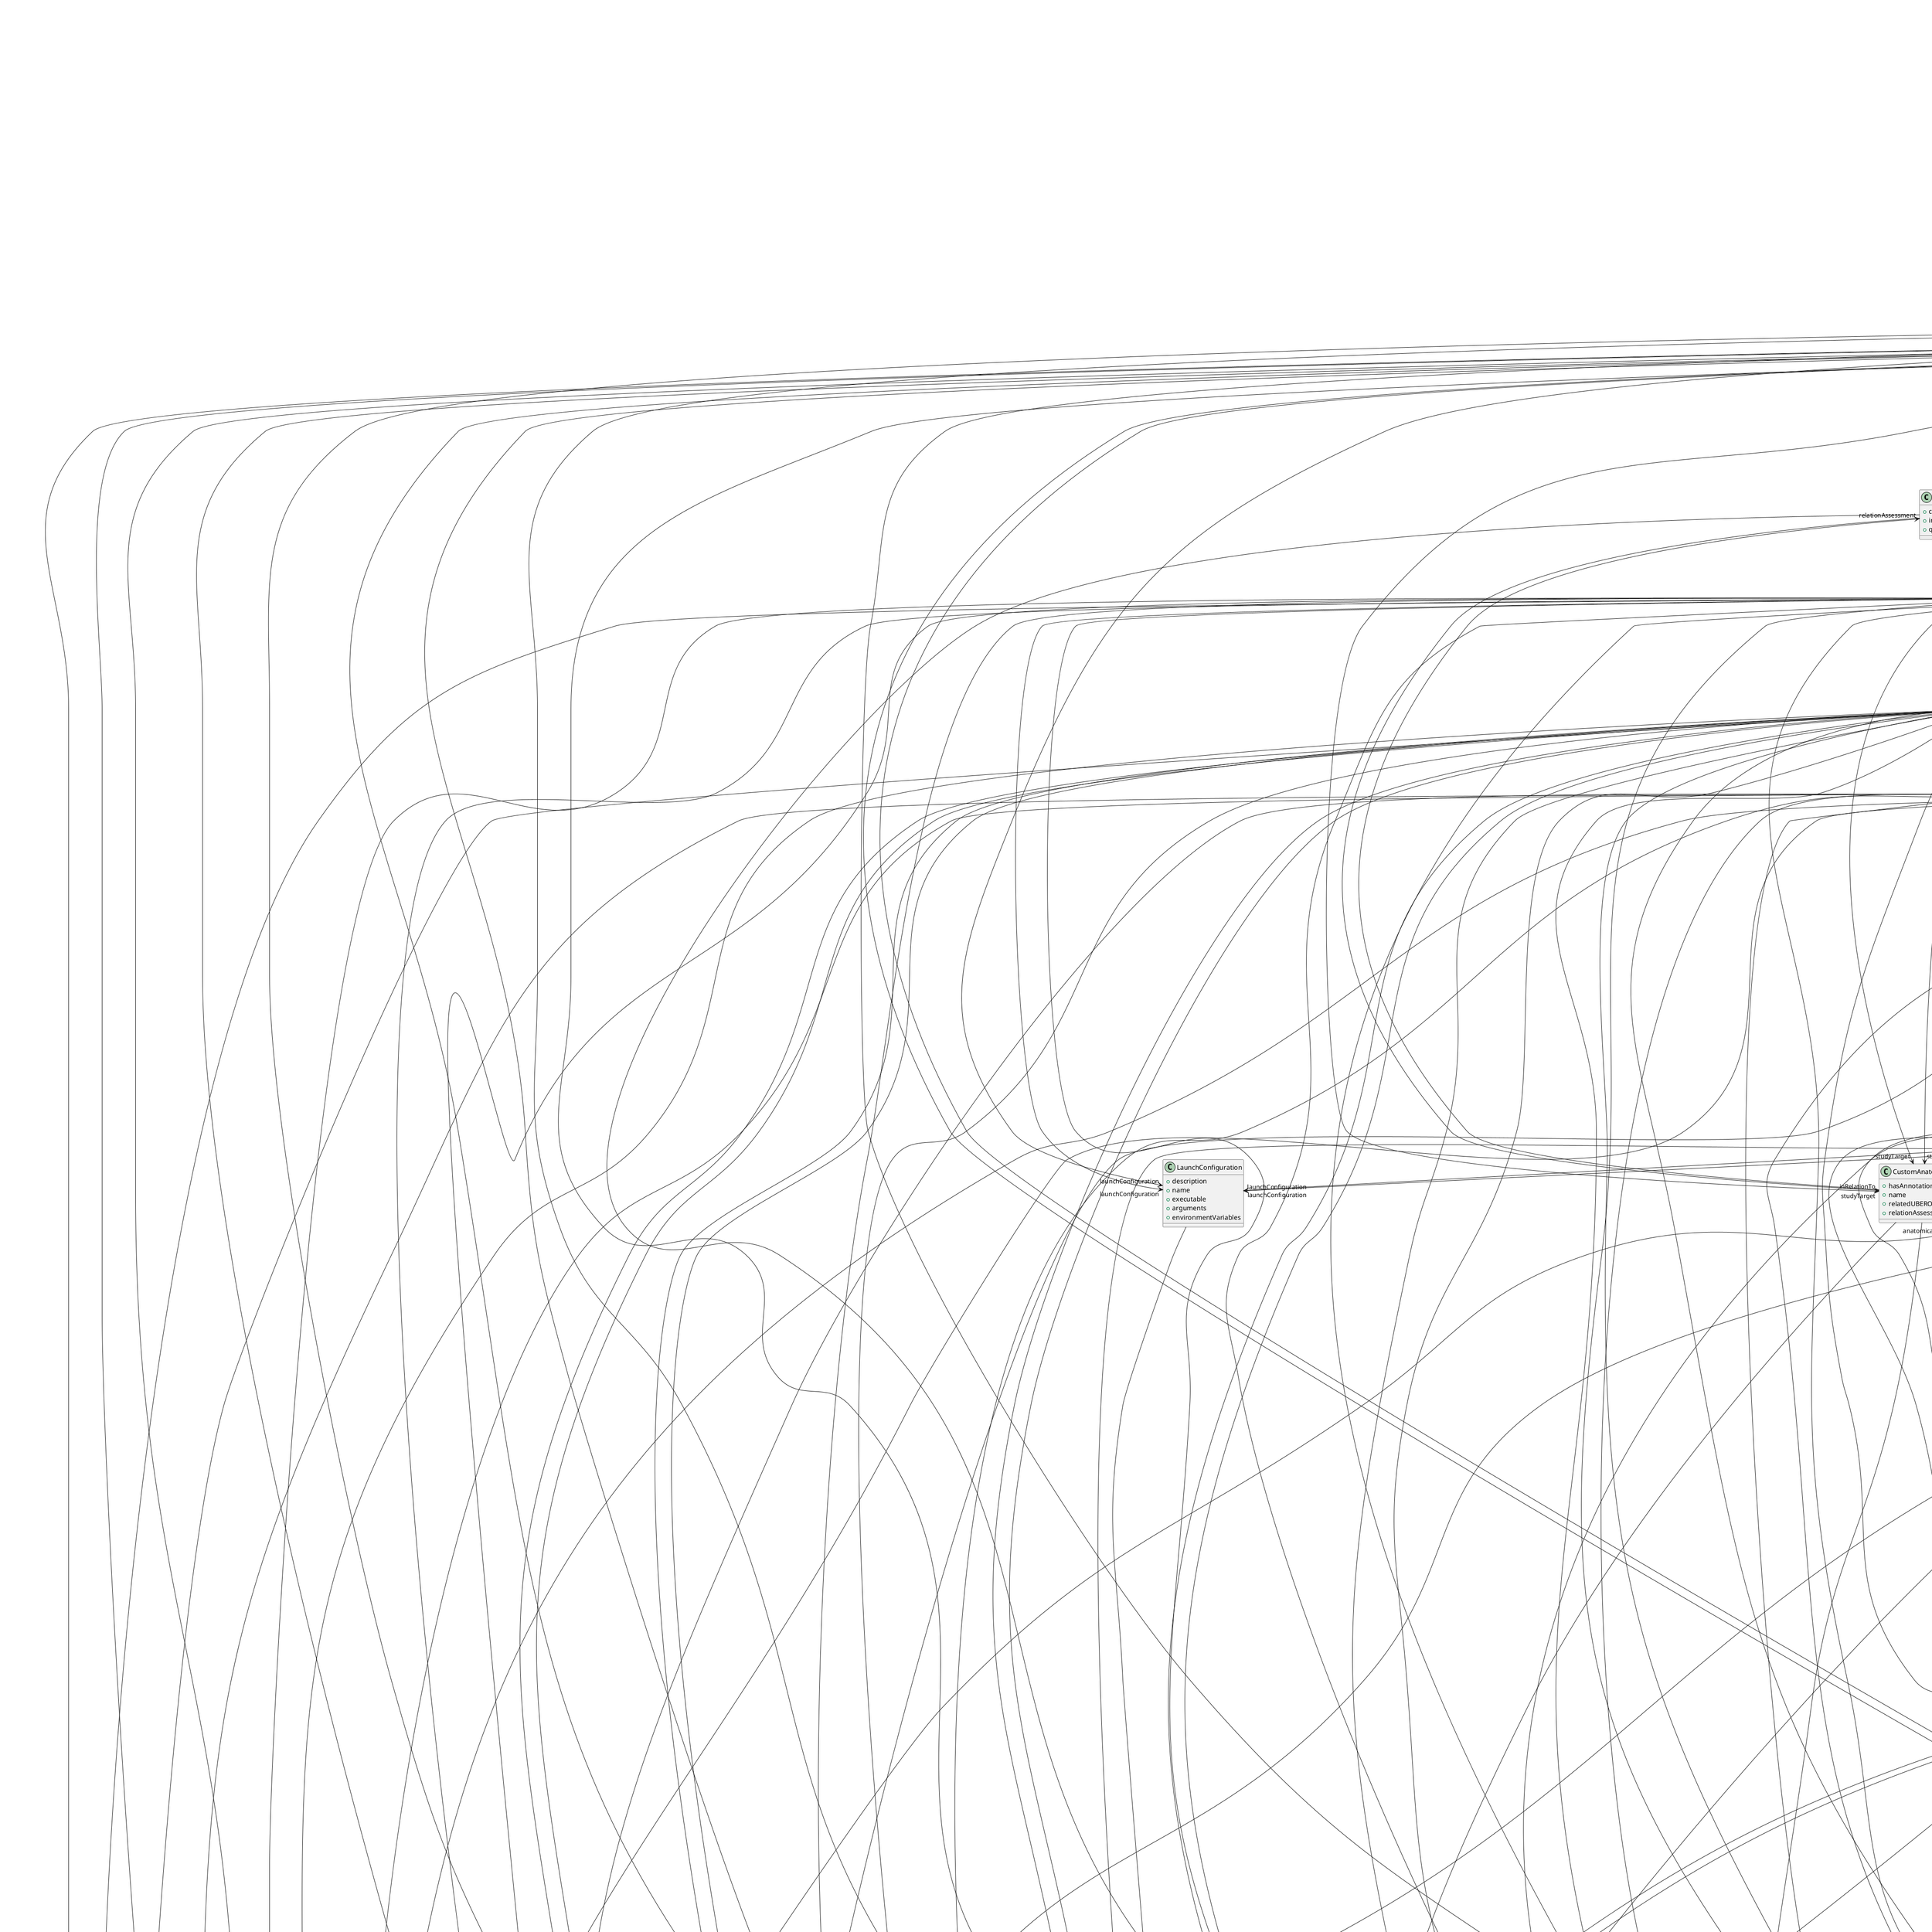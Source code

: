 @startuml

class QualitativeRelationAssessment {
+criteria
+inRelationTo
+qualitativeOverlap

}
QualitativeRelationAssessment -d-> "criteria" ProtocolExecution
QualitativeRelationAssessment -d-> "inRelationTo" CustomAnatomicalEntity
QualitativeRelationAssessment -d-> "inRelationTo" ParcellationEntity
QualitativeRelationAssessment -d-> "inRelationTo" ParcellationEntityVersion
QualitativeRelationAssessment -d-> "qualitativeOverlap" QualitativeOverlap


class QuantitativeRelationAssessment {
+criteria
+inRelationTo
+quantitativeOverlap

}
QuantitativeRelationAssessment -d-> "criteria" ProtocolExecution
QuantitativeRelationAssessment -d-> "inRelationTo" ParcellationEntityVersion
QuantitativeRelationAssessment -d-> "quantitativeOverlap" QuantitativeValue
QuantitativeRelationAssessment -d-> "quantitativeOverlap" QuantitativeValueRange


class CoordinatePoint {
+coordinates
+coordinateSpace

}
CoordinatePoint -d-> "coordinates" QuantitativeValue
CoordinatePoint -d-> "coordinateSpace" CommonCoordinateSpace
CoordinatePoint -d-> "coordinateSpace" CustomCoordinateSpace


class ParcellationEntity {
+alternativeName
+definition
+hasParent
+hasVersion
+lookupLabel
+name
+ontologyIdentifier
+relatedUBERONTerm

}
ParcellationEntity -d-> "hasParent" ParcellationEntity
ParcellationEntity -d-> "hasVersion" ParcellationEntityVersion
ParcellationEntity -d-> "relatedUBERONTerm" UBERONParcellation


class AtlasAnnotation {
+annotationType
+bestViewPoint
+criteria
+criteriaQualityType
+displayColor
+inspiredBy
+internalIdentifier
+laterality
+visualizedIn

}
AtlasAnnotation -d-> "annotationType" AnnotationType
AtlasAnnotation -d-> "bestViewPoint" CoordinatePoint
AtlasAnnotation -d-> "criteria" ProtocolExecution
AtlasAnnotation -d-> "criteriaQualityType" CriteriaQualityType
AtlasAnnotation -d-> "inspiredBy" File
AtlasAnnotation -d-> "laterality" Laterality
AtlasAnnotation -d-> "visualizedIn" File


class BrainAtlas {
+abbreviation
+author
+digitalIdentifier
+hasTerminology
+hasVersion
+custodian
+description
+fullName
+homepage
+howToCite
+shortName

}
BrainAtlas -d-> "author" Person
BrainAtlas -d-> "author" Organization
BrainAtlas -d-> "digitalIdentifier" DOI
BrainAtlas -d-> "digitalIdentifier" ISBN
BrainAtlas -d-> "digitalIdentifier" RRID
BrainAtlas -d-> "hasTerminology" ParcellationTerminology
BrainAtlas -d-> "hasVersion" BrainAtlasVersion
BrainAtlas -d-> "custodian" Person
BrainAtlas -d-> "custodian" Organization
BrainAtlas -d-> "homepage" URL


class ParcellationEntityVersion {
+additionalRemarks
+alternativeName
+correctedName
+hasAnnotation
+hasParent
+lookupLabel
+name
+ontologyIdentifier
+relationAssessment
+versionIdentifier
+versionInnovation

}
ParcellationEntityVersion -d-> "hasAnnotation" AtlasAnnotation
ParcellationEntityVersion -d-> "hasParent" ParcellationEntity
ParcellationEntityVersion -d-> "hasParent" ParcellationEntityVersion
ParcellationEntityVersion -d-> "relationAssessment" QualitativeRelationAssessment
ParcellationEntityVersion -d-> "relationAssessment" QuantitativeRelationAssessment


class ParcellationTerminologyVersion {
+definedIn
+hasEntityVersion
+ontologyIdentifier

}
ParcellationTerminologyVersion -d-> "definedIn" File
ParcellationTerminologyVersion -d-> "hasEntityVersion" ParcellationEntityVersion


class ParcellationTerminology {
+definedIn
+hasEntity
+ontologyIdentifier

}
ParcellationTerminology -d-> "definedIn" File
ParcellationTerminology -d-> "hasEntity" ParcellationEntity


class CommonCoordinateSpace {
+anatomicalAxesOrientation
+axesOrigin
+defaultImage
+description
+digitalIdentifier
+fullName
+homepage
+howToCite
+nativeUnit
+ontologyIdentifier
+releaseDate
+shortName
+versionIdentifier

}
CommonCoordinateSpace -d-> "anatomicalAxesOrientation" AnatomicalAxesOrientation
CommonCoordinateSpace -d-> "axesOrigin" QuantitativeValue
CommonCoordinateSpace -d-> "defaultImage" File
CommonCoordinateSpace -d-> "digitalIdentifier" DOI
CommonCoordinateSpace -d-> "digitalIdentifier" ISBN
CommonCoordinateSpace -d-> "digitalIdentifier" RRID
CommonCoordinateSpace -d-> "homepage" URL
CommonCoordinateSpace -d-> "nativeUnit" UnitOfMeasurement


class BrainAtlasVersion {
+abbreviation
+atlasType
+author
+coordinateSpace
+digitalIdentifier
+hasTerminologyVersion
+isAlternativeVersionOf
+isNewVersionOf
+license
+ontologyIdentifier
+accessibility
+copyright
+custodian
+description
+fullDocumentation
+fullName
+funding
+homepage
+howToCite
+keyword
+otherContribution
+relatedPublication
+releaseDate
+repository
+shortName
+supportChannel
+versionIdentifier
+versionInnovation

}
BrainAtlasVersion -d-> "atlasType" AtlasType
BrainAtlasVersion -d-> "author" Person
BrainAtlasVersion -d-> "author" Organization
BrainAtlasVersion -d-> "coordinateSpace" CommonCoordinateSpace
BrainAtlasVersion -d-> "digitalIdentifier" DOI
BrainAtlasVersion -d-> "digitalIdentifier" ISBN
BrainAtlasVersion -d-> "digitalIdentifier" RRID
BrainAtlasVersion -d-> "hasTerminologyVersion" ParcellationTerminologyVersion
BrainAtlasVersion -d-> "isAlternativeVersionOf" BrainAtlasVersion
BrainAtlasVersion -d-> "isNewVersionOf" BrainAtlasVersion
BrainAtlasVersion -d-> "license" License
BrainAtlasVersion -d-> "accessibility" ProductAccessibility
BrainAtlasVersion -d-> "copyright" Copyright
BrainAtlasVersion -d-> "custodian" Person
BrainAtlasVersion -d-> "custodian" Organization
BrainAtlasVersion -d-> "fullDocumentation" DOI
BrainAtlasVersion -d-> "fullDocumentation" File
BrainAtlasVersion -d-> "fullDocumentation" URL
BrainAtlasVersion -d-> "funding" Funding
BrainAtlasVersion -d-> "homepage" URL
BrainAtlasVersion -d-> "keyword" Disease
BrainAtlasVersion -d-> "keyword" AnatomicalPlane
BrainAtlasVersion -d-> "keyword" AgeCategory
BrainAtlasVersion -d-> "keyword" ProgrammingLanguage
BrainAtlasVersion -d-> "keyword" AnatomicalAxesOrientation
BrainAtlasVersion -d-> "keyword" EthicsAssessment
BrainAtlasVersion -d-> "keyword" FileRepositoryType
BrainAtlasVersion -d-> "keyword" BiologicalOrder
BrainAtlasVersion -d-> "keyword" TypeOfUncertainty
BrainAtlasVersion -d-> "keyword" SemanticDataType
BrainAtlasVersion -d-> "keyword" Handedness
BrainAtlasVersion -d-> "keyword" Technique
BrainAtlasVersion -d-> "keyword" SubcellularEntity
BrainAtlasVersion -d-> "keyword" CellType
BrainAtlasVersion -d-> "keyword" MetaDataModelType
BrainAtlasVersion -d-> "keyword" CriteriaQualityType
BrainAtlasVersion -d-> "keyword" ModelScope
BrainAtlasVersion -d-> "keyword" BiologicalSex
BrainAtlasVersion -d-> "keyword" QualitativeOverlap
BrainAtlasVersion -d-> "keyword" Laterality
BrainAtlasVersion -d-> "keyword" DiseaseModel
BrainAtlasVersion -d-> "keyword" SoftwareFeature
BrainAtlasVersion -d-> "keyword" DeviceType
BrainAtlasVersion -d-> "keyword" SubjectAttribute
BrainAtlasVersion -d-> "keyword" CellCultureType
BrainAtlasVersion -d-> "keyword" MolecularEntity
BrainAtlasVersion -d-> "keyword" CranialWindowType
BrainAtlasVersion -d-> "keyword" ProductAccessibility
BrainAtlasVersion -d-> "keyword" PreparationType
BrainAtlasVersion -d-> "keyword" ActionStatusType
BrainAtlasVersion -d-> "keyword" AtlasType
BrainAtlasVersion -d-> "keyword" Service
BrainAtlasVersion -d-> "keyword" UBERONParcellation
BrainAtlasVersion -d-> "keyword" TermSuggestion
BrainAtlasVersion -d-> "keyword" OperatingDevice
BrainAtlasVersion -d-> "keyword" ContributionType
BrainAtlasVersion -d-> "keyword" FileBundleGrouping
BrainAtlasVersion -d-> "keyword" TissueSampleType
BrainAtlasVersion -d-> "keyword" StimulationApproach
BrainAtlasVersion -d-> "keyword" TissueSampleAttribute
BrainAtlasVersion -d-> "keyword" AnnotationType
BrainAtlasVersion -d-> "keyword" Species
BrainAtlasVersion -d-> "keyword" SoftwareApplicationCategory
BrainAtlasVersion -d-> "keyword" DataType
BrainAtlasVersion -d-> "keyword" ExperimentalApproach
BrainAtlasVersion -d-> "keyword" GeneticStrainType
BrainAtlasVersion -d-> "keyword" ModelAbstractionLevel
BrainAtlasVersion -d-> "keyword" Organ
BrainAtlasVersion -d-> "keyword" Terminology
BrainAtlasVersion -d-> "keyword" StimulusType
BrainAtlasVersion -d-> "keyword" BreedingType
BrainAtlasVersion -d-> "keyword" OperatingSystem
BrainAtlasVersion -d-> "keyword" UnitOfMeasurement
BrainAtlasVersion -d-> "keyword" MeasuredQuantity
BrainAtlasVersion -d-> "keyword" FileUsageRole
BrainAtlasVersion -d-> "keyword" PatchClampVariation
BrainAtlasVersion -d-> "keyword" Language
BrainAtlasVersion -d-> "otherContribution" Contribution
BrainAtlasVersion -d-> "relatedPublication" DOI
BrainAtlasVersion -d-> "relatedPublication" ISBN
BrainAtlasVersion -d-> "relatedPublication" HANDLE
BrainAtlasVersion -d-> "repository" FileRepository


class CustomAnnotation {
+annotationType
+bestViewPoint
+coordinateSpace
+criteria
+criteriaQualityType
+displayColor
+inspiredBy
+internalIdentifier
+laterality
+visualizedIn

}
CustomAnnotation -d-> "annotationType" AnnotationType
CustomAnnotation -d-> "bestViewPoint" CoordinatePoint
CustomAnnotation -d-> "coordinateSpace" CommonCoordinateSpace
CustomAnnotation -d-> "coordinateSpace" CustomCoordinateSpace
CustomAnnotation -d-> "criteria" ProtocolExecution
CustomAnnotation -d-> "criteriaQualityType" CriteriaQualityType
CustomAnnotation -d-> "inspiredBy" File
CustomAnnotation -d-> "laterality" Laterality
CustomAnnotation -d-> "visualizedIn" File


class CustomAnatomicalEntity {
+hasAnnotation
+name
+relatedUBERONTerm
+relationAssessment

}
CustomAnatomicalEntity -d-> "hasAnnotation" CustomAnnotation
CustomAnatomicalEntity -d-> "relatedUBERONTerm" UBERONParcellation
CustomAnatomicalEntity -d-> "relationAssessment" QualitativeRelationAssessment
CustomAnatomicalEntity -d-> "relationAssessment" QuantitativeRelationAssessment


class CustomCoordinateSpace {
+anatomicalAxesOrientation
+axesOrigin
+defaultImage
+name
+nativeUnit

}
CustomCoordinateSpace -d-> "anatomicalAxesOrientation" AnatomicalAxesOrientation
CustomCoordinateSpace -d-> "axesOrigin" QuantitativeValue
CustomCoordinateSpace -d-> "defaultImage" File
CustomCoordinateSpace -d-> "nativeUnit" UnitOfMeasurement


class Funding {
+acknowledgement
+awardNumber
+awardTitle
+funder

}
Funding -d-> "funder" Person
Funding -d-> "funder" Organization


class HANDLE {
+identifier

}


class Comment {
+commenter
+content
+subject
+timestamp

}
Comment -d-> "commenter" Person
Comment -d-> "subject" MetaDataModel
Comment -d-> "subject" Model
Comment -d-> "subject" Dataset
Comment -d-> "subject" ModelVersion
Comment -d-> "subject" MetaDataModelVersion
Comment -d-> "subject" Software
Comment -d-> "subject" DatasetVersion
Comment -d-> "subject" SoftwareVersion
Comment -d-> "subject" WorkflowRecipe
Comment -d-> "subject" WorkflowRecipeVersion
Comment -d-> "subject" BrainAtlas
Comment -d-> "subject" BrainAtlasVersion


class QuantitativeValueRange {
+maxValue
+maxValueUnit
+minValue
+minValueUnit

}
QuantitativeValueRange -d-> "maxValueUnit" UnitOfMeasurement
QuantitativeValueRange -d-> "minValueUnit" UnitOfMeasurement


class StockNumber {
+identifier
+vendor

}
StockNumber -d-> "vendor" Organization


class RORID {
+identifier

}


class SWHID {
+identifier

}


class RRID {
+identifier

}


class ORCID {
+identifier

}


class DOI {
+identifier

}


class ISBN {
+identifier

}


class GRIDID {
+identifier

}


class QuantitativeValue {
+value
+uncertainty
+typeOfUncertainty
+unit

}
QuantitativeValue -d-> "typeOfUncertainty" TypeOfUncertainty
QuantitativeValue -d-> "unit" UnitOfMeasurement


class URL {
+URL

}


class License {
+fullName
+legalCode
+shortName
+webpage

}


class FileArchive {
+format
+IRI
+sourceData

}
FileArchive -d-> "format" ContentType
FileArchive -d-> "sourceData" File


class Copyright {
+holder
+year

}
Copyright -d-> "holder" Person
Copyright -d-> "holder" Organization


class ContentTypePattern {
+contentType
+lookupLabel
+regex

}
ContentTypePattern -d-> "contentType" ContentType


class FileBundle {
+contentDescription
+descendedFrom
+format
+groupingType
+hash
+isPartOf
+name
+storageSize

}
FileBundle -d-> "descendedFrom" FileBundle
FileBundle -d-> "descendedFrom" File
FileBundle -d-> "descendedFrom" TissueSample
FileBundle -d-> "descendedFrom" BehavioralProtocol
FileBundle -d-> "descendedFrom" TissueSampleCollectionState
FileBundle -d-> "descendedFrom" SubjectState
FileBundle -d-> "descendedFrom" TissueSampleCollection
FileBundle -d-> "descendedFrom" SubjectGroupState
FileBundle -d-> "descendedFrom" Subject
FileBundle -d-> "descendedFrom" TissueSampleState
FileBundle -d-> "descendedFrom" SubjectGroup
FileBundle -d-> "descendedFrom" LocalFile
FileBundle -d-> "descendedFrom" Technique
FileBundle -d-> "format" ContentType
FileBundle -d-> "groupingType" FileBundleGrouping
FileBundle -d-> "hash" Hash
FileBundle -d-> "isPartOf" FileBundle
FileBundle -d-> "isPartOf" FileRepository
FileBundle -d-> "storageSize" QuantitativeValue


class ContentType {
+displayLabel
+fileExtension
+dataType
+description
+relatedMediaType
+name
+specification
+synonym

}
ContentType -d-> "dataType" DataType


class File {
+contentDescription
+fileRepository
+dataType
+format
+hash
+IRI
+isPartOf
+name
+specialUsageRole
+storageSize

}
File -d-> "fileRepository" FileRepository
File -d-> "dataType" DataType
File -d-> "format" ContentType
File -d-> "hash" Hash
File -d-> "isPartOf" FileBundle
File -d-> "specialUsageRole" FileUsageRole
File -d-> "storageSize" QuantitativeValue


class FileRepository {
+contentTypePattern
+format
+hash
+hostedBy
+IRI
+name
+repositoryType
+storageSize
+structurePattern

}
FileRepository -d-> "contentTypePattern" ContentTypePattern
FileRepository -d-> "format" ContentType
FileRepository -d-> "hash" Hash
FileRepository -d-> "hostedBy" Organization
FileRepository -d-> "repositoryType" FileRepositoryType
FileRepository -d-> "storageSize" QuantitativeValue
FileRepository -d-> "structurePattern" FileRepositoryStructure


class FilePathPattern {
+groupingType
+regex

}
FilePathPattern -d-> "groupingType" FileBundleGrouping


class ServiceLink {
+dataLocation
+name
+openDataIn
+previewImage
+service

}
ServiceLink -d-> "dataLocation" File
ServiceLink -d-> "dataLocation" FileArchive
ServiceLink -d-> "dataLocation" FileBundle
ServiceLink -d-> "dataLocation" ParcellationEntityVersion
ServiceLink -d-> "openDataIn" URL
ServiceLink -d-> "previewImage" File
ServiceLink -d-> "service" Service


class FileRepositoryStructure {
+filePathPattern
+lookupLabel

}
FileRepositoryStructure -d-> "filePathPattern" FilePathPattern


class Hash {
+algorithm
+digest

}


class ExperimentalActivity {
+isPartOf
+preparationDesign
+protocol
+description
+endedAtTime
+input
+lookupLabel
+output
+customPropertySet
+startedAtTime
+studyTarget

}
ExperimentalActivity -d-> "isPartOf" DatasetVersion
ExperimentalActivity -d-> "preparationDesign" PreparationType
ExperimentalActivity -d-> "protocol" Protocol
ExperimentalActivity -d-> "input" FileBundle
ExperimentalActivity -d-> "input" File
ExperimentalActivity -d-> "output" FileBundle
ExperimentalActivity -d-> "output" File
ExperimentalActivity -d-> "customPropertySet" CustomPropertySet
ExperimentalActivity -d-> "studyTarget" ParcellationEntity
ExperimentalActivity -d-> "studyTarget" ParcellationEntityVersion
ExperimentalActivity -d-> "studyTarget" CustomAnatomicalEntity
ExperimentalActivity -d-> "studyTarget" Disease
ExperimentalActivity -d-> "studyTarget" BiologicalOrder
ExperimentalActivity -d-> "studyTarget" Handedness
ExperimentalActivity -d-> "studyTarget" SubcellularEntity
ExperimentalActivity -d-> "studyTarget" CellType
ExperimentalActivity -d-> "studyTarget" BiologicalSex
ExperimentalActivity -d-> "studyTarget" DiseaseModel
ExperimentalActivity -d-> "studyTarget" CellCultureType
ExperimentalActivity -d-> "studyTarget" MolecularEntity
ExperimentalActivity -d-> "studyTarget" UBERONParcellation
ExperimentalActivity -d-> "studyTarget" TermSuggestion
ExperimentalActivity -d-> "studyTarget" Species
ExperimentalActivity -d-> "studyTarget" GeneticStrainType
ExperimentalActivity -d-> "studyTarget" Organ
ExperimentalActivity -d-> "studyTarget" BreedingType


class TissueSample {
+isPartOf
+laterality
+origin
+studiedState
+anatomicalLocation
+type
+biologicalSex
+internalIdentifier
+lookupLabel
+species

}
TissueSample -d-> "isPartOf" TissueSampleCollection
TissueSample -d-> "laterality" Laterality
TissueSample -d-> "origin" CellType
TissueSample -d-> "origin" Organ
TissueSample -d-> "studiedState" TissueSampleState
TissueSample -d-> "anatomicalLocation" UBERONParcellation
TissueSample -d-> "anatomicalLocation" CustomAnatomicalEntity
TissueSample -d-> "anatomicalLocation" ParcellationEntity
TissueSample -d-> "anatomicalLocation" ParcellationEntityVersion
TissueSample -d-> "type" TissueSampleType
TissueSample -d-> "biologicalSex" BiologicalSex
TissueSample -d-> "species" Species
TissueSample -d-> "species" Strain


class BehavioralProtocol {
+describedIn
+description
+name
+internalIdentifier
+stimulation

}
BehavioralProtocol -d-> "describedIn" DOI
BehavioralProtocol -d-> "describedIn" File
BehavioralProtocol -d-> "describedIn" URL
BehavioralProtocol -d-> "stimulation" Stimulation


class Strain {
+backgroundStrain
+breedingType
+description
+diseaseModel
+geneticStrainType
+identifier
+laboratoryCode
+name
+ontologyIdentifier
+phenotype
+RRID
+species
+stockNumber
+synonym

}
Strain -d-> "backgroundStrain" Strain
Strain -d-> "breedingType" BreedingType
Strain -d-> "diseaseModel" Disease
Strain -d-> "diseaseModel" DiseaseModel
Strain -d-> "geneticStrainType" GeneticStrainType
Strain -d-> "RRID" RRID
Strain -d-> "species" Species
Strain -d-> "stockNumber" StockNumber


class ProtocolExecution {
+behavioralProtocol
+input
+isPartOf
+output
+preparationDesign
+protocol
+description
+endedAtTime
+lookupLabel
+customPropertySet
+startedAtTime
+studyTarget

}
ProtocolExecution -d-> "behavioralProtocol" BehavioralProtocol
ProtocolExecution -d-> "input" File
ProtocolExecution -d-> "input" FileBundle
ProtocolExecution -d-> "input" SubjectGroupState
ProtocolExecution -d-> "input" SubjectState
ProtocolExecution -d-> "input" TissueSampleCollectionState
ProtocolExecution -d-> "input" TissueSampleState
ProtocolExecution -d-> "isPartOf" DatasetVersion
ProtocolExecution -d-> "output" File
ProtocolExecution -d-> "output" FileBundle
ProtocolExecution -d-> "output" SubjectGroupState
ProtocolExecution -d-> "output" SubjectState
ProtocolExecution -d-> "output" TissueSampleCollectionState
ProtocolExecution -d-> "output" TissueSampleState
ProtocolExecution -d-> "preparationDesign" PreparationType
ProtocolExecution -d-> "protocol" Protocol
ProtocolExecution -d-> "customPropertySet" CustomPropertySet
ProtocolExecution -d-> "studyTarget" ParcellationEntity
ProtocolExecution -d-> "studyTarget" ParcellationEntityVersion
ProtocolExecution -d-> "studyTarget" CustomAnatomicalEntity
ProtocolExecution -d-> "studyTarget" Disease
ProtocolExecution -d-> "studyTarget" BiologicalOrder
ProtocolExecution -d-> "studyTarget" Handedness
ProtocolExecution -d-> "studyTarget" SubcellularEntity
ProtocolExecution -d-> "studyTarget" CellType
ProtocolExecution -d-> "studyTarget" BiologicalSex
ProtocolExecution -d-> "studyTarget" DiseaseModel
ProtocolExecution -d-> "studyTarget" CellCultureType
ProtocolExecution -d-> "studyTarget" MolecularEntity
ProtocolExecution -d-> "studyTarget" UBERONParcellation
ProtocolExecution -d-> "studyTarget" TermSuggestion
ProtocolExecution -d-> "studyTarget" Species
ProtocolExecution -d-> "studyTarget" GeneticStrainType
ProtocolExecution -d-> "studyTarget" Organ
ProtocolExecution -d-> "studyTarget" BreedingType


class TissueSampleCollectionState {
+descendedFrom
+attribute
+additionalRemarks
+age
+lookupLabel
+pathology
+relativeTimeIndication
+weight

}
TissueSampleCollectionState -d-> "descendedFrom" SubjectGroupState
TissueSampleCollectionState -d-> "descendedFrom" SubjectState
TissueSampleCollectionState -d-> "descendedFrom" TissueSampleCollectionState
TissueSampleCollectionState -d-> "descendedFrom" TissueSampleState
TissueSampleCollectionState -d-> "attribute" TissueSampleAttribute
TissueSampleCollectionState -d-> "age" QuantitativeValue
TissueSampleCollectionState -d-> "age" QuantitativeValueRange
TissueSampleCollectionState -d-> "pathology" Disease
TissueSampleCollectionState -d-> "pathology" DiseaseModel
TissueSampleCollectionState -d-> "relativeTimeIndication" QuantitativeValue
TissueSampleCollectionState -d-> "relativeTimeIndication" QuantitativeValueRange
TissueSampleCollectionState -d-> "weight" QuantitativeValue
TissueSampleCollectionState -d-> "weight" QuantitativeValueRange


class SubjectState {
+ageCategory
+descendedFrom
+handedness
+attribute
+additionalRemarks
+age
+lookupLabel
+pathology
+relativeTimeIndication
+weight

}
SubjectState -d-> "ageCategory" AgeCategory
SubjectState -d-> "descendedFrom" SubjectState
SubjectState -d-> "handedness" Handedness
SubjectState -d-> "attribute" SubjectAttribute
SubjectState -d-> "age" QuantitativeValue
SubjectState -d-> "age" QuantitativeValueRange
SubjectState -d-> "pathology" Disease
SubjectState -d-> "pathology" DiseaseModel
SubjectState -d-> "relativeTimeIndication" QuantitativeValue
SubjectState -d-> "relativeTimeIndication" QuantitativeValueRange
SubjectState -d-> "weight" QuantitativeValue
SubjectState -d-> "weight" QuantitativeValueRange


class Protocol {
+description
+name
+stimulation
+technique

}
Protocol -d-> "stimulation" Stimulation
Protocol -d-> "technique" Technique


class TissueSampleCollection {
+anatomicalLocation
+laterality
+origin
+studiedState
+type
+additionalRemarks
+biologicalSex
+internalIdentifier
+lookupLabel
+quantity
+species

}
TissueSampleCollection -d-> "anatomicalLocation" UBERONParcellation
TissueSampleCollection -d-> "anatomicalLocation" CustomAnatomicalEntity
TissueSampleCollection -d-> "anatomicalLocation" ParcellationEntity
TissueSampleCollection -d-> "anatomicalLocation" ParcellationEntityVersion
TissueSampleCollection -d-> "laterality" Laterality
TissueSampleCollection -d-> "origin" CellType
TissueSampleCollection -d-> "origin" Organ
TissueSampleCollection -d-> "studiedState" TissueSampleCollectionState
TissueSampleCollection -d-> "type" TissueSampleType
TissueSampleCollection -d-> "biologicalSex" BiologicalSex
TissueSampleCollection -d-> "species" Species
TissueSampleCollection -d-> "species" Strain


class PropertyValueList {
+lookupLabel
+propertyValuePair

}
PropertyValueList -d-> "propertyValuePair" NumericalProperty
PropertyValueList -d-> "propertyValuePair" StringProperty


class SubjectGroupState {
+ageCategory
+descendedFrom
+handedness
+attribute
+additionalRemarks
+age
+lookupLabel
+pathology
+relativeTimeIndication
+weight

}
SubjectGroupState -d-> "ageCategory" AgeCategory
SubjectGroupState -d-> "descendedFrom" SubjectGroupState
SubjectGroupState -d-> "handedness" Handedness
SubjectGroupState -d-> "attribute" SubjectAttribute
SubjectGroupState -d-> "age" QuantitativeValue
SubjectGroupState -d-> "age" QuantitativeValueRange
SubjectGroupState -d-> "pathology" Disease
SubjectGroupState -d-> "pathology" DiseaseModel
SubjectGroupState -d-> "relativeTimeIndication" QuantitativeValue
SubjectGroupState -d-> "relativeTimeIndication" QuantitativeValueRange
SubjectGroupState -d-> "weight" QuantitativeValue
SubjectGroupState -d-> "weight" QuantitativeValueRange


class Subject {
+isPartOf
+studiedState
+biologicalSex
+internalIdentifier
+lookupLabel
+species

}
Subject -d-> "isPartOf" SubjectGroup
Subject -d-> "studiedState" SubjectState
Subject -d-> "biologicalSex" BiologicalSex
Subject -d-> "species" Species
Subject -d-> "species" Strain


class Stimulation {
+description
+lookupLabel
+stimulationApproach
+stimulusType
+parameterSet
+dataLocation

}
Stimulation -d-> "stimulationApproach" StimulationApproach
Stimulation -d-> "stimulusType" StimulusType
Stimulation -d-> "parameterSet" ParameterSet
Stimulation -d-> "dataLocation" File
Stimulation -d-> "dataLocation" FileBundle


class TissueSampleState {
+descendedFrom
+attribute
+additionalRemarks
+age
+lookupLabel
+pathology
+relativeTimeIndication
+weight

}
TissueSampleState -d-> "descendedFrom" SubjectGroupState
TissueSampleState -d-> "descendedFrom" SubjectState
TissueSampleState -d-> "descendedFrom" TissueSampleCollectionState
TissueSampleState -d-> "descendedFrom" TissueSampleState
TissueSampleState -d-> "attribute" TissueSampleAttribute
TissueSampleState -d-> "age" QuantitativeValue
TissueSampleState -d-> "age" QuantitativeValueRange
TissueSampleState -d-> "pathology" Disease
TissueSampleState -d-> "pathology" DiseaseModel
TissueSampleState -d-> "relativeTimeIndication" QuantitativeValue
TissueSampleState -d-> "relativeTimeIndication" QuantitativeValueRange
TissueSampleState -d-> "weight" QuantitativeValue
TissueSampleState -d-> "weight" QuantitativeValueRange


class StringProperty {
+name
+value

}


class NumericalProperty {
+name
+value

}
NumericalProperty -d-> "value" QuantitativeValue
NumericalProperty -d-> "value" QuantitativeValueRange


class CustomPropertySet {
+context
+relevantFor
+definedIn

}
CustomPropertySet -d-> "relevantFor" Technique
CustomPropertySet -d-> "definedIn" File
CustomPropertySet -d-> "definedIn" Configuration
CustomPropertySet -d-> "definedIn" PropertyValueList


class Configuration {
+lookupLabel
+configuration
+definitionFormat

}
Configuration -d-> "definitionFormat" ContentType


class SubjectGroup {
+studiedState
+additionalRemarks
+biologicalSex
+internalIdentifier
+lookupLabel
+quantity
+species

}
SubjectGroup -d-> "studiedState" SubjectGroupState
SubjectGroup -d-> "biologicalSex" BiologicalSex
SubjectGroup -d-> "species" Species
SubjectGroup -d-> "species" Strain


class MetaDataModel {
+developer
+digitalIdentifier
+hasVersion
+custodian
+description
+fullName
+homepage
+howToCite
+shortName

}
MetaDataModel -d-> "developer" Person
MetaDataModel -d-> "developer" Organization
MetaDataModel -d-> "digitalIdentifier" DOI
MetaDataModel -d-> "digitalIdentifier" SWHID
MetaDataModel -d-> "hasVersion" MetaDataModelVersion
MetaDataModel -d-> "custodian" Person
MetaDataModel -d-> "custodian" Organization
MetaDataModel -d-> "homepage" URL


class Model {
+abstractionLevel
+developer
+digitalIdentifier
+hasVersion
+scope
+studyTarget
+custodian
+description
+fullName
+homepage
+howToCite
+shortName

}
Model -d-> "abstractionLevel" ModelAbstractionLevel
Model -d-> "developer" Person
Model -d-> "developer" Organization
Model -d-> "digitalIdentifier" DOI
Model -d-> "digitalIdentifier" SWHID
Model -d-> "hasVersion" ModelVersion
Model -d-> "scope" ModelScope
Model -d-> "studyTarget" ParcellationEntity
Model -d-> "studyTarget" ParcellationEntityVersion
Model -d-> "studyTarget" CustomAnatomicalEntity
Model -d-> "studyTarget" Disease
Model -d-> "studyTarget" BiologicalOrder
Model -d-> "studyTarget" Handedness
Model -d-> "studyTarget" SubcellularEntity
Model -d-> "studyTarget" CellType
Model -d-> "studyTarget" BiologicalSex
Model -d-> "studyTarget" DiseaseModel
Model -d-> "studyTarget" CellCultureType
Model -d-> "studyTarget" MolecularEntity
Model -d-> "studyTarget" UBERONParcellation
Model -d-> "studyTarget" TermSuggestion
Model -d-> "studyTarget" Species
Model -d-> "studyTarget" GeneticStrainType
Model -d-> "studyTarget" Organ
Model -d-> "studyTarget" BreedingType
Model -d-> "custodian" Person
Model -d-> "custodian" Organization
Model -d-> "homepage" URL


class Dataset {
+author
+digitalIdentifier
+hasVersion
+custodian
+description
+fullName
+homepage
+howToCite
+shortName

}
Dataset -d-> "author" Person
Dataset -d-> "author" Organization
Dataset -d-> "digitalIdentifier" DOI
Dataset -d-> "hasVersion" DatasetVersion
Dataset -d-> "custodian" Person
Dataset -d-> "custodian" Organization
Dataset -d-> "homepage" URL


class ModelVersion {
+developer
+digitalIdentifier
+format
+inputData
+isAlternativeVersionOf
+isNewVersionOf
+license
+outputData
+accessibility
+copyright
+custodian
+description
+fullDocumentation
+fullName
+funding
+homepage
+howToCite
+keyword
+otherContribution
+relatedPublication
+releaseDate
+repository
+shortName
+supportChannel
+versionIdentifier
+versionInnovation

}
ModelVersion -d-> "developer" Person
ModelVersion -d-> "developer" Organization
ModelVersion -d-> "digitalIdentifier" DOI
ModelVersion -d-> "digitalIdentifier" SWHID
ModelVersion -d-> "format" ContentType
ModelVersion -d-> "inputData" DOI
ModelVersion -d-> "inputData" File
ModelVersion -d-> "inputData" FileBundle
ModelVersion -d-> "inputData" URL
ModelVersion -d-> "isAlternativeVersionOf" ModelVersion
ModelVersion -d-> "isNewVersionOf" ModelVersion
ModelVersion -d-> "license" License
ModelVersion -d-> "outputData" DOI
ModelVersion -d-> "outputData" File
ModelVersion -d-> "outputData" FileBundle
ModelVersion -d-> "outputData" URL
ModelVersion -d-> "accessibility" ProductAccessibility
ModelVersion -d-> "copyright" Copyright
ModelVersion -d-> "custodian" Person
ModelVersion -d-> "custodian" Organization
ModelVersion -d-> "fullDocumentation" DOI
ModelVersion -d-> "fullDocumentation" File
ModelVersion -d-> "fullDocumentation" URL
ModelVersion -d-> "funding" Funding
ModelVersion -d-> "homepage" URL
ModelVersion -d-> "keyword" Disease
ModelVersion -d-> "keyword" AnatomicalPlane
ModelVersion -d-> "keyword" AgeCategory
ModelVersion -d-> "keyword" ProgrammingLanguage
ModelVersion -d-> "keyword" AnatomicalAxesOrientation
ModelVersion -d-> "keyword" EthicsAssessment
ModelVersion -d-> "keyword" FileRepositoryType
ModelVersion -d-> "keyword" BiologicalOrder
ModelVersion -d-> "keyword" TypeOfUncertainty
ModelVersion -d-> "keyword" SemanticDataType
ModelVersion -d-> "keyword" Handedness
ModelVersion -d-> "keyword" Technique
ModelVersion -d-> "keyword" SubcellularEntity
ModelVersion -d-> "keyword" CellType
ModelVersion -d-> "keyword" MetaDataModelType
ModelVersion -d-> "keyword" CriteriaQualityType
ModelVersion -d-> "keyword" ModelScope
ModelVersion -d-> "keyword" BiologicalSex
ModelVersion -d-> "keyword" QualitativeOverlap
ModelVersion -d-> "keyword" Laterality
ModelVersion -d-> "keyword" DiseaseModel
ModelVersion -d-> "keyword" SoftwareFeature
ModelVersion -d-> "keyword" DeviceType
ModelVersion -d-> "keyword" SubjectAttribute
ModelVersion -d-> "keyword" CellCultureType
ModelVersion -d-> "keyword" MolecularEntity
ModelVersion -d-> "keyword" CranialWindowType
ModelVersion -d-> "keyword" ProductAccessibility
ModelVersion -d-> "keyword" PreparationType
ModelVersion -d-> "keyword" ActionStatusType
ModelVersion -d-> "keyword" AtlasType
ModelVersion -d-> "keyword" Service
ModelVersion -d-> "keyword" UBERONParcellation
ModelVersion -d-> "keyword" TermSuggestion
ModelVersion -d-> "keyword" OperatingDevice
ModelVersion -d-> "keyword" ContributionType
ModelVersion -d-> "keyword" FileBundleGrouping
ModelVersion -d-> "keyword" TissueSampleType
ModelVersion -d-> "keyword" StimulationApproach
ModelVersion -d-> "keyword" TissueSampleAttribute
ModelVersion -d-> "keyword" AnnotationType
ModelVersion -d-> "keyword" Species
ModelVersion -d-> "keyword" SoftwareApplicationCategory
ModelVersion -d-> "keyword" DataType
ModelVersion -d-> "keyword" ExperimentalApproach
ModelVersion -d-> "keyword" GeneticStrainType
ModelVersion -d-> "keyword" ModelAbstractionLevel
ModelVersion -d-> "keyword" Organ
ModelVersion -d-> "keyword" Terminology
ModelVersion -d-> "keyword" StimulusType
ModelVersion -d-> "keyword" BreedingType
ModelVersion -d-> "keyword" OperatingSystem
ModelVersion -d-> "keyword" UnitOfMeasurement
ModelVersion -d-> "keyword" MeasuredQuantity
ModelVersion -d-> "keyword" FileUsageRole
ModelVersion -d-> "keyword" PatchClampVariation
ModelVersion -d-> "keyword" Language
ModelVersion -d-> "otherContribution" Contribution
ModelVersion -d-> "relatedPublication" DOI
ModelVersion -d-> "relatedPublication" ISBN
ModelVersion -d-> "relatedPublication" HANDLE
ModelVersion -d-> "repository" FileRepository


class MetaDataModelVersion {
+developer
+digitalIdentifier
+isAlternativeVersionOf
+isNewVersionOf
+license
+serializationFormat
+specificationFormat
+type
+accessibility
+copyright
+custodian
+description
+fullDocumentation
+fullName
+funding
+homepage
+howToCite
+keyword
+otherContribution
+relatedPublication
+releaseDate
+repository
+shortName
+supportChannel
+versionIdentifier
+versionInnovation

}
MetaDataModelVersion -d-> "developer" Person
MetaDataModelVersion -d-> "developer" Organization
MetaDataModelVersion -d-> "digitalIdentifier" DOI
MetaDataModelVersion -d-> "digitalIdentifier" SWHID
MetaDataModelVersion -d-> "isAlternativeVersionOf" MetaDataModelVersion
MetaDataModelVersion -d-> "isNewVersionOf" MetaDataModelVersion
MetaDataModelVersion -d-> "license" License
MetaDataModelVersion -d-> "serializationFormat" ContentType
MetaDataModelVersion -d-> "specificationFormat" ContentType
MetaDataModelVersion -d-> "type" MetaDataModelType
MetaDataModelVersion -d-> "accessibility" ProductAccessibility
MetaDataModelVersion -d-> "copyright" Copyright
MetaDataModelVersion -d-> "custodian" Person
MetaDataModelVersion -d-> "custodian" Organization
MetaDataModelVersion -d-> "fullDocumentation" DOI
MetaDataModelVersion -d-> "fullDocumentation" File
MetaDataModelVersion -d-> "fullDocumentation" URL
MetaDataModelVersion -d-> "funding" Funding
MetaDataModelVersion -d-> "homepage" URL
MetaDataModelVersion -d-> "keyword" Disease
MetaDataModelVersion -d-> "keyword" AnatomicalPlane
MetaDataModelVersion -d-> "keyword" AgeCategory
MetaDataModelVersion -d-> "keyword" ProgrammingLanguage
MetaDataModelVersion -d-> "keyword" AnatomicalAxesOrientation
MetaDataModelVersion -d-> "keyword" EthicsAssessment
MetaDataModelVersion -d-> "keyword" FileRepositoryType
MetaDataModelVersion -d-> "keyword" BiologicalOrder
MetaDataModelVersion -d-> "keyword" TypeOfUncertainty
MetaDataModelVersion -d-> "keyword" SemanticDataType
MetaDataModelVersion -d-> "keyword" Handedness
MetaDataModelVersion -d-> "keyword" Technique
MetaDataModelVersion -d-> "keyword" SubcellularEntity
MetaDataModelVersion -d-> "keyword" CellType
MetaDataModelVersion -d-> "keyword" MetaDataModelType
MetaDataModelVersion -d-> "keyword" CriteriaQualityType
MetaDataModelVersion -d-> "keyword" ModelScope
MetaDataModelVersion -d-> "keyword" BiologicalSex
MetaDataModelVersion -d-> "keyword" QualitativeOverlap
MetaDataModelVersion -d-> "keyword" Laterality
MetaDataModelVersion -d-> "keyword" DiseaseModel
MetaDataModelVersion -d-> "keyword" SoftwareFeature
MetaDataModelVersion -d-> "keyword" DeviceType
MetaDataModelVersion -d-> "keyword" SubjectAttribute
MetaDataModelVersion -d-> "keyword" CellCultureType
MetaDataModelVersion -d-> "keyword" MolecularEntity
MetaDataModelVersion -d-> "keyword" CranialWindowType
MetaDataModelVersion -d-> "keyword" ProductAccessibility
MetaDataModelVersion -d-> "keyword" PreparationType
MetaDataModelVersion -d-> "keyword" ActionStatusType
MetaDataModelVersion -d-> "keyword" AtlasType
MetaDataModelVersion -d-> "keyword" Service
MetaDataModelVersion -d-> "keyword" UBERONParcellation
MetaDataModelVersion -d-> "keyword" TermSuggestion
MetaDataModelVersion -d-> "keyword" OperatingDevice
MetaDataModelVersion -d-> "keyword" ContributionType
MetaDataModelVersion -d-> "keyword" FileBundleGrouping
MetaDataModelVersion -d-> "keyword" TissueSampleType
MetaDataModelVersion -d-> "keyword" StimulationApproach
MetaDataModelVersion -d-> "keyword" TissueSampleAttribute
MetaDataModelVersion -d-> "keyword" AnnotationType
MetaDataModelVersion -d-> "keyword" Species
MetaDataModelVersion -d-> "keyword" SoftwareApplicationCategory
MetaDataModelVersion -d-> "keyword" DataType
MetaDataModelVersion -d-> "keyword" ExperimentalApproach
MetaDataModelVersion -d-> "keyword" GeneticStrainType
MetaDataModelVersion -d-> "keyword" ModelAbstractionLevel
MetaDataModelVersion -d-> "keyword" Organ
MetaDataModelVersion -d-> "keyword" Terminology
MetaDataModelVersion -d-> "keyword" StimulusType
MetaDataModelVersion -d-> "keyword" BreedingType
MetaDataModelVersion -d-> "keyword" OperatingSystem
MetaDataModelVersion -d-> "keyword" UnitOfMeasurement
MetaDataModelVersion -d-> "keyword" MeasuredQuantity
MetaDataModelVersion -d-> "keyword" FileUsageRole
MetaDataModelVersion -d-> "keyword" PatchClampVariation
MetaDataModelVersion -d-> "keyword" Language
MetaDataModelVersion -d-> "otherContribution" Contribution
MetaDataModelVersion -d-> "relatedPublication" DOI
MetaDataModelVersion -d-> "relatedPublication" ISBN
MetaDataModelVersion -d-> "relatedPublication" HANDLE
MetaDataModelVersion -d-> "repository" FileRepository


class Software {
+developer
+digitalIdentifier
+hasVersion
+custodian
+description
+fullName
+homepage
+howToCite
+shortName

}
Software -d-> "developer" Person
Software -d-> "developer" Organization
Software -d-> "digitalIdentifier" DOI
Software -d-> "digitalIdentifier" SWHID
Software -d-> "hasVersion" SoftwareVersion
Software -d-> "custodian" Person
Software -d-> "custodian" Organization
Software -d-> "homepage" URL


class DatasetVersion {
+author
+behavioralProtocol
+digitalIdentifier
+ethicsAssessment
+experimentalApproach
+inputData
+isAlternativeVersionOf
+isNewVersionOf
+license
+preparationDesign
+studiedSpecimen
+technique
+dataType
+studyTarget
+accessibility
+copyright
+custodian
+description
+fullDocumentation
+fullName
+funding
+homepage
+howToCite
+keyword
+otherContribution
+relatedPublication
+releaseDate
+repository
+shortName
+supportChannel
+versionIdentifier
+versionInnovation

}
DatasetVersion -d-> "author" Person
DatasetVersion -d-> "author" Organization
DatasetVersion -d-> "behavioralProtocol" BehavioralProtocol
DatasetVersion -d-> "digitalIdentifier" DOI
DatasetVersion -d-> "ethicsAssessment" EthicsAssessment
DatasetVersion -d-> "experimentalApproach" ExperimentalApproach
DatasetVersion -d-> "inputData" DOI
DatasetVersion -d-> "inputData" File
DatasetVersion -d-> "inputData" FileBundle
DatasetVersion -d-> "inputData" URL
DatasetVersion -d-> "isAlternativeVersionOf" DatasetVersion
DatasetVersion -d-> "isNewVersionOf" DatasetVersion
DatasetVersion -d-> "license" License
DatasetVersion -d-> "preparationDesign" PreparationType
DatasetVersion -d-> "studiedSpecimen" Subject
DatasetVersion -d-> "studiedSpecimen" SubjectGroup
DatasetVersion -d-> "studiedSpecimen" TissueSample
DatasetVersion -d-> "studiedSpecimen" TissueSampleCollection
DatasetVersion -d-> "technique" Technique
DatasetVersion -d-> "dataType" SemanticDataType
DatasetVersion -d-> "studyTarget" ParcellationEntity
DatasetVersion -d-> "studyTarget" ParcellationEntityVersion
DatasetVersion -d-> "studyTarget" CustomAnatomicalEntity
DatasetVersion -d-> "studyTarget" Disease
DatasetVersion -d-> "studyTarget" BiologicalOrder
DatasetVersion -d-> "studyTarget" Handedness
DatasetVersion -d-> "studyTarget" SubcellularEntity
DatasetVersion -d-> "studyTarget" CellType
DatasetVersion -d-> "studyTarget" BiologicalSex
DatasetVersion -d-> "studyTarget" DiseaseModel
DatasetVersion -d-> "studyTarget" CellCultureType
DatasetVersion -d-> "studyTarget" MolecularEntity
DatasetVersion -d-> "studyTarget" UBERONParcellation
DatasetVersion -d-> "studyTarget" TermSuggestion
DatasetVersion -d-> "studyTarget" Species
DatasetVersion -d-> "studyTarget" GeneticStrainType
DatasetVersion -d-> "studyTarget" Organ
DatasetVersion -d-> "studyTarget" BreedingType
DatasetVersion -d-> "accessibility" ProductAccessibility
DatasetVersion -d-> "copyright" Copyright
DatasetVersion -d-> "custodian" Person
DatasetVersion -d-> "custodian" Organization
DatasetVersion -d-> "fullDocumentation" DOI
DatasetVersion -d-> "fullDocumentation" File
DatasetVersion -d-> "fullDocumentation" URL
DatasetVersion -d-> "funding" Funding
DatasetVersion -d-> "homepage" URL
DatasetVersion -d-> "keyword" Disease
DatasetVersion -d-> "keyword" AnatomicalPlane
DatasetVersion -d-> "keyword" AgeCategory
DatasetVersion -d-> "keyword" ProgrammingLanguage
DatasetVersion -d-> "keyword" AnatomicalAxesOrientation
DatasetVersion -d-> "keyword" EthicsAssessment
DatasetVersion -d-> "keyword" FileRepositoryType
DatasetVersion -d-> "keyword" BiologicalOrder
DatasetVersion -d-> "keyword" TypeOfUncertainty
DatasetVersion -d-> "keyword" SemanticDataType
DatasetVersion -d-> "keyword" Handedness
DatasetVersion -d-> "keyword" Technique
DatasetVersion -d-> "keyword" SubcellularEntity
DatasetVersion -d-> "keyword" CellType
DatasetVersion -d-> "keyword" MetaDataModelType
DatasetVersion -d-> "keyword" CriteriaQualityType
DatasetVersion -d-> "keyword" ModelScope
DatasetVersion -d-> "keyword" BiologicalSex
DatasetVersion -d-> "keyword" QualitativeOverlap
DatasetVersion -d-> "keyword" Laterality
DatasetVersion -d-> "keyword" DiseaseModel
DatasetVersion -d-> "keyword" SoftwareFeature
DatasetVersion -d-> "keyword" DeviceType
DatasetVersion -d-> "keyword" SubjectAttribute
DatasetVersion -d-> "keyword" CellCultureType
DatasetVersion -d-> "keyword" MolecularEntity
DatasetVersion -d-> "keyword" CranialWindowType
DatasetVersion -d-> "keyword" ProductAccessibility
DatasetVersion -d-> "keyword" PreparationType
DatasetVersion -d-> "keyword" ActionStatusType
DatasetVersion -d-> "keyword" AtlasType
DatasetVersion -d-> "keyword" Service
DatasetVersion -d-> "keyword" UBERONParcellation
DatasetVersion -d-> "keyword" TermSuggestion
DatasetVersion -d-> "keyword" OperatingDevice
DatasetVersion -d-> "keyword" ContributionType
DatasetVersion -d-> "keyword" FileBundleGrouping
DatasetVersion -d-> "keyword" TissueSampleType
DatasetVersion -d-> "keyword" StimulationApproach
DatasetVersion -d-> "keyword" TissueSampleAttribute
DatasetVersion -d-> "keyword" AnnotationType
DatasetVersion -d-> "keyword" Species
DatasetVersion -d-> "keyword" SoftwareApplicationCategory
DatasetVersion -d-> "keyword" DataType
DatasetVersion -d-> "keyword" ExperimentalApproach
DatasetVersion -d-> "keyword" GeneticStrainType
DatasetVersion -d-> "keyword" ModelAbstractionLevel
DatasetVersion -d-> "keyword" Organ
DatasetVersion -d-> "keyword" Terminology
DatasetVersion -d-> "keyword" StimulusType
DatasetVersion -d-> "keyword" BreedingType
DatasetVersion -d-> "keyword" OperatingSystem
DatasetVersion -d-> "keyword" UnitOfMeasurement
DatasetVersion -d-> "keyword" MeasuredQuantity
DatasetVersion -d-> "keyword" FileUsageRole
DatasetVersion -d-> "keyword" PatchClampVariation
DatasetVersion -d-> "keyword" Language
DatasetVersion -d-> "otherContribution" Contribution
DatasetVersion -d-> "relatedPublication" DOI
DatasetVersion -d-> "relatedPublication" ISBN
DatasetVersion -d-> "relatedPublication" HANDLE
DatasetVersion -d-> "repository" FileRepository


class SoftwareVersion {
+applicationCategory
+developer
+device
+digitalIdentifier
+feature
+requirement
+inputFormat
+isAlternativeVersionOf
+isNewVersionOf
+language
+license
+operatingSystem
+outputFormat
+programmingLanguage
+accessibility
+copyright
+custodian
+description
+fullDocumentation
+fullName
+funding
+homepage
+howToCite
+keyword
+otherContribution
+relatedPublication
+releaseDate
+repository
+shortName
+supportChannel
+versionIdentifier
+versionInnovation

}
SoftwareVersion -d-> "applicationCategory" SoftwareApplicationCategory
SoftwareVersion -d-> "developer" Person
SoftwareVersion -d-> "developer" Organization
SoftwareVersion -d-> "device" OperatingDevice
SoftwareVersion -d-> "digitalIdentifier" DOI
SoftwareVersion -d-> "digitalIdentifier" SWHID
SoftwareVersion -d-> "feature" SoftwareFeature
SoftwareVersion -d-> "inputFormat" ContentType
SoftwareVersion -d-> "isAlternativeVersionOf" SoftwareVersion
SoftwareVersion -d-> "isNewVersionOf" SoftwareVersion
SoftwareVersion -d-> "language" Language
SoftwareVersion -d-> "license" License
SoftwareVersion -d-> "operatingSystem" OperatingSystem
SoftwareVersion -d-> "outputFormat" ContentType
SoftwareVersion -d-> "programmingLanguage" ProgrammingLanguage
SoftwareVersion -d-> "accessibility" ProductAccessibility
SoftwareVersion -d-> "copyright" Copyright
SoftwareVersion -d-> "custodian" Person
SoftwareVersion -d-> "custodian" Organization
SoftwareVersion -d-> "fullDocumentation" DOI
SoftwareVersion -d-> "fullDocumentation" File
SoftwareVersion -d-> "fullDocumentation" URL
SoftwareVersion -d-> "funding" Funding
SoftwareVersion -d-> "homepage" URL
SoftwareVersion -d-> "keyword" Disease
SoftwareVersion -d-> "keyword" AnatomicalPlane
SoftwareVersion -d-> "keyword" AgeCategory
SoftwareVersion -d-> "keyword" ProgrammingLanguage
SoftwareVersion -d-> "keyword" AnatomicalAxesOrientation
SoftwareVersion -d-> "keyword" EthicsAssessment
SoftwareVersion -d-> "keyword" FileRepositoryType
SoftwareVersion -d-> "keyword" BiologicalOrder
SoftwareVersion -d-> "keyword" TypeOfUncertainty
SoftwareVersion -d-> "keyword" SemanticDataType
SoftwareVersion -d-> "keyword" Handedness
SoftwareVersion -d-> "keyword" Technique
SoftwareVersion -d-> "keyword" SubcellularEntity
SoftwareVersion -d-> "keyword" CellType
SoftwareVersion -d-> "keyword" MetaDataModelType
SoftwareVersion -d-> "keyword" CriteriaQualityType
SoftwareVersion -d-> "keyword" ModelScope
SoftwareVersion -d-> "keyword" BiologicalSex
SoftwareVersion -d-> "keyword" QualitativeOverlap
SoftwareVersion -d-> "keyword" Laterality
SoftwareVersion -d-> "keyword" DiseaseModel
SoftwareVersion -d-> "keyword" SoftwareFeature
SoftwareVersion -d-> "keyword" DeviceType
SoftwareVersion -d-> "keyword" SubjectAttribute
SoftwareVersion -d-> "keyword" CellCultureType
SoftwareVersion -d-> "keyword" MolecularEntity
SoftwareVersion -d-> "keyword" CranialWindowType
SoftwareVersion -d-> "keyword" ProductAccessibility
SoftwareVersion -d-> "keyword" PreparationType
SoftwareVersion -d-> "keyword" ActionStatusType
SoftwareVersion -d-> "keyword" AtlasType
SoftwareVersion -d-> "keyword" Service
SoftwareVersion -d-> "keyword" UBERONParcellation
SoftwareVersion -d-> "keyword" TermSuggestion
SoftwareVersion -d-> "keyword" OperatingDevice
SoftwareVersion -d-> "keyword" ContributionType
SoftwareVersion -d-> "keyword" FileBundleGrouping
SoftwareVersion -d-> "keyword" TissueSampleType
SoftwareVersion -d-> "keyword" StimulationApproach
SoftwareVersion -d-> "keyword" TissueSampleAttribute
SoftwareVersion -d-> "keyword" AnnotationType
SoftwareVersion -d-> "keyword" Species
SoftwareVersion -d-> "keyword" SoftwareApplicationCategory
SoftwareVersion -d-> "keyword" DataType
SoftwareVersion -d-> "keyword" ExperimentalApproach
SoftwareVersion -d-> "keyword" GeneticStrainType
SoftwareVersion -d-> "keyword" ModelAbstractionLevel
SoftwareVersion -d-> "keyword" Organ
SoftwareVersion -d-> "keyword" Terminology
SoftwareVersion -d-> "keyword" StimulusType
SoftwareVersion -d-> "keyword" BreedingType
SoftwareVersion -d-> "keyword" OperatingSystem
SoftwareVersion -d-> "keyword" UnitOfMeasurement
SoftwareVersion -d-> "keyword" MeasuredQuantity
SoftwareVersion -d-> "keyword" FileUsageRole
SoftwareVersion -d-> "keyword" PatchClampVariation
SoftwareVersion -d-> "keyword" Language
SoftwareVersion -d-> "otherContribution" Contribution
SoftwareVersion -d-> "relatedPublication" DOI
SoftwareVersion -d-> "relatedPublication" ISBN
SoftwareVersion -d-> "relatedPublication" HANDLE
SoftwareVersion -d-> "repository" FileRepository


class Project {
+description
+fullName
+hasResearchProducts
+homepage
+coordinator
+shortName

}
Project -d-> "hasResearchProducts" MetaDataModel
Project -d-> "hasResearchProducts" Model
Project -d-> "hasResearchProducts" Dataset
Project -d-> "hasResearchProducts" ModelVersion
Project -d-> "hasResearchProducts" MetaDataModelVersion
Project -d-> "hasResearchProducts" Software
Project -d-> "hasResearchProducts" DatasetVersion
Project -d-> "hasResearchProducts" SoftwareVersion
Project -d-> "hasResearchProducts" WorkflowRecipe
Project -d-> "hasResearchProducts" WorkflowRecipeVersion
Project -d-> "hasResearchProducts" BrainAtlas
Project -d-> "hasResearchProducts" BrainAtlasVersion
Project -d-> "homepage" URL
Project -d-> "coordinator" Person
Project -d-> "coordinator" Organization


class Person {
+digitalIdentifier
+contactInformation
+familyName
+givenName
+affiliation

}
Person -d-> "digitalIdentifier" ORCID
Person -d-> "contactInformation" ContactInformation
Person -d-> "affiliation" Affiliation


class ContactInformation {
+email

}


class Organization {
+digitalIdentifier
+fullName
+hasParent
+homepage
+shortName

}
Organization -d-> "digitalIdentifier" GRIDID
Organization -d-> "digitalIdentifier" RORID
Organization -d-> "digitalIdentifier" RRID
Organization -d-> "hasParent" Organization
Organization -d-> "homepage" URL


class Contribution {
+contributionType
+contributor

}
Contribution -d-> "contributionType" ContributionType
Contribution -d-> "contributor" Person
Contribution -d-> "contributor" Organization


class Affiliation {
+startDate
+endDate
+organization

}
Affiliation -d-> "organization" Organization


class Environment {
+name
+hardware
+configuration
+software
+description

}
Environment -d-> "hardware" HardwareSystem
Environment -d-> "configuration" ParameterSet
Environment -d-> "software" SoftwareVersion


class Visualization {
+input
+output
+environment
+launchConfiguration
+startedBy
+wasInformedBy
+status
+resourceUsage
+tags
+recipe
+description
+endedAtTime
+lookupLabel
+customPropertySet
+startedAtTime
+studyTarget

}
Visualization -d-> "input" FileBundle
Visualization -d-> "input" File
Visualization -d-> "input" LocalFile
Visualization -d-> "input" SoftwareVersion
Visualization -d-> "output" FileBundle
Visualization -d-> "output" File
Visualization -d-> "output" LocalFile
Visualization -d-> "environment" Environment
Visualization -d-> "launchConfiguration" LaunchConfiguration
Visualization -d-> "startedBy" Person
Visualization -d-> "startedBy" SoftwareAgent
Visualization -d-> "wasInformedBy" Visualization
Visualization -d-> "wasInformedBy" Simulation
Visualization -d-> "wasInformedBy" DataAnalysis
Visualization -d-> "wasInformedBy" Optimization
Visualization -d-> "status" ActionStatusType
Visualization -d-> "resourceUsage" QuantitativeValue
Visualization -d-> "resourceUsage" QuantitativeValueRange
Visualization -d-> "recipe" WorkflowRecipeVersion
Visualization -d-> "customPropertySet" CustomPropertySet
Visualization -d-> "studyTarget" ParcellationEntity
Visualization -d-> "studyTarget" ParcellationEntityVersion
Visualization -d-> "studyTarget" CustomAnatomicalEntity
Visualization -d-> "studyTarget" Disease
Visualization -d-> "studyTarget" BiologicalOrder
Visualization -d-> "studyTarget" Handedness
Visualization -d-> "studyTarget" SubcellularEntity
Visualization -d-> "studyTarget" CellType
Visualization -d-> "studyTarget" BiologicalSex
Visualization -d-> "studyTarget" DiseaseModel
Visualization -d-> "studyTarget" CellCultureType
Visualization -d-> "studyTarget" MolecularEntity
Visualization -d-> "studyTarget" UBERONParcellation
Visualization -d-> "studyTarget" TermSuggestion
Visualization -d-> "studyTarget" Species
Visualization -d-> "studyTarget" GeneticStrainType
Visualization -d-> "studyTarget" Organ
Visualization -d-> "studyTarget" BreedingType


class LocalFile {
+contentDescription
+dataType
+format
+hash
+path
+name
+specialUsageRole
+storageSize

}
LocalFile -d-> "dataType" DataType
LocalFile -d-> "format" ContentType
LocalFile -d-> "hash" Hash
LocalFile -d-> "specialUsageRole" FileUsageRole
LocalFile -d-> "storageSize" QuantitativeValue


class SoftwareAgent {
+name
+software
+environment

}
SoftwareAgent -d-> "software" SoftwareVersion
SoftwareAgent -d-> "environment" Environment


class HardwareSystem {
+name
+version
+description

}


class LaunchConfiguration {
+description
+name
+executable
+arguments
+environmentVariables

}
LaunchConfiguration -d-> "environmentVariables" ParameterSet


class Simulation {
+input
+output
+environment
+launchConfiguration
+startedBy
+wasInformedBy
+status
+resourceUsage
+tags
+recipe
+description
+endedAtTime
+lookupLabel
+customPropertySet
+startedAtTime
+studyTarget

}
Simulation -d-> "input" FileBundle
Simulation -d-> "input" File
Simulation -d-> "input" LocalFile
Simulation -d-> "input" SoftwareVersion
Simulation -d-> "input" ModelVersion
Simulation -d-> "output" FileBundle
Simulation -d-> "output" File
Simulation -d-> "output" LocalFile
Simulation -d-> "environment" Environment
Simulation -d-> "launchConfiguration" LaunchConfiguration
Simulation -d-> "startedBy" Person
Simulation -d-> "startedBy" SoftwareAgent
Simulation -d-> "wasInformedBy" Visualization
Simulation -d-> "wasInformedBy" Simulation
Simulation -d-> "wasInformedBy" DataAnalysis
Simulation -d-> "wasInformedBy" Optimization
Simulation -d-> "status" ActionStatusType
Simulation -d-> "resourceUsage" QuantitativeValue
Simulation -d-> "resourceUsage" QuantitativeValueRange
Simulation -d-> "recipe" WorkflowRecipeVersion
Simulation -d-> "customPropertySet" CustomPropertySet
Simulation -d-> "studyTarget" ParcellationEntity
Simulation -d-> "studyTarget" ParcellationEntityVersion
Simulation -d-> "studyTarget" CustomAnatomicalEntity
Simulation -d-> "studyTarget" Disease
Simulation -d-> "studyTarget" BiologicalOrder
Simulation -d-> "studyTarget" Handedness
Simulation -d-> "studyTarget" SubcellularEntity
Simulation -d-> "studyTarget" CellType
Simulation -d-> "studyTarget" BiologicalSex
Simulation -d-> "studyTarget" DiseaseModel
Simulation -d-> "studyTarget" CellCultureType
Simulation -d-> "studyTarget" MolecularEntity
Simulation -d-> "studyTarget" UBERONParcellation
Simulation -d-> "studyTarget" TermSuggestion
Simulation -d-> "studyTarget" Species
Simulation -d-> "studyTarget" GeneticStrainType
Simulation -d-> "studyTarget" Organ
Simulation -d-> "studyTarget" BreedingType


class DataAnalysis {
+input
+output
+environment
+launchConfiguration
+startedBy
+wasInformedBy
+status
+resourceUsage
+tags
+recipe
+description
+endedAtTime
+lookupLabel
+customPropertySet
+startedAtTime
+studyTarget

}
DataAnalysis -d-> "input" FileBundle
DataAnalysis -d-> "input" File
DataAnalysis -d-> "input" LocalFile
DataAnalysis -d-> "input" SoftwareVersion
DataAnalysis -d-> "output" FileBundle
DataAnalysis -d-> "output" File
DataAnalysis -d-> "output" LocalFile
DataAnalysis -d-> "environment" Environment
DataAnalysis -d-> "launchConfiguration" LaunchConfiguration
DataAnalysis -d-> "startedBy" Person
DataAnalysis -d-> "startedBy" SoftwareAgent
DataAnalysis -d-> "wasInformedBy" Visualization
DataAnalysis -d-> "wasInformedBy" Simulation
DataAnalysis -d-> "wasInformedBy" DataAnalysis
DataAnalysis -d-> "wasInformedBy" Optimization
DataAnalysis -d-> "status" ActionStatusType
DataAnalysis -d-> "resourceUsage" QuantitativeValue
DataAnalysis -d-> "resourceUsage" QuantitativeValueRange
DataAnalysis -d-> "recipe" WorkflowRecipeVersion
DataAnalysis -d-> "customPropertySet" CustomPropertySet
DataAnalysis -d-> "studyTarget" ParcellationEntity
DataAnalysis -d-> "studyTarget" ParcellationEntityVersion
DataAnalysis -d-> "studyTarget" CustomAnatomicalEntity
DataAnalysis -d-> "studyTarget" Disease
DataAnalysis -d-> "studyTarget" BiologicalOrder
DataAnalysis -d-> "studyTarget" Handedness
DataAnalysis -d-> "studyTarget" SubcellularEntity
DataAnalysis -d-> "studyTarget" CellType
DataAnalysis -d-> "studyTarget" BiologicalSex
DataAnalysis -d-> "studyTarget" DiseaseModel
DataAnalysis -d-> "studyTarget" CellCultureType
DataAnalysis -d-> "studyTarget" MolecularEntity
DataAnalysis -d-> "studyTarget" UBERONParcellation
DataAnalysis -d-> "studyTarget" TermSuggestion
DataAnalysis -d-> "studyTarget" Species
DataAnalysis -d-> "studyTarget" GeneticStrainType
DataAnalysis -d-> "studyTarget" Organ
DataAnalysis -d-> "studyTarget" BreedingType


class WorkflowExecution {
+stages
+startedBy
+recipe

}
WorkflowExecution -d-> "stages" Visualization
WorkflowExecution -d-> "stages" Simulation
WorkflowExecution -d-> "stages" DataAnalysis
WorkflowExecution -d-> "stages" Optimization
WorkflowExecution -d-> "startedBy" Person
WorkflowExecution -d-> "startedBy" SoftwareAgent
WorkflowExecution -d-> "recipe" WorkflowRecipeVersion


class Optimization {
+input
+output
+environment
+launchConfiguration
+startedBy
+wasInformedBy
+status
+resourceUsage
+tags
+recipe
+description
+endedAtTime
+lookupLabel
+customPropertySet
+startedAtTime
+studyTarget

}
Optimization -d-> "input" FileBundle
Optimization -d-> "input" File
Optimization -d-> "input" LocalFile
Optimization -d-> "input" SoftwareVersion
Optimization -d-> "input" ModelVersion
Optimization -d-> "output" FileBundle
Optimization -d-> "output" File
Optimization -d-> "output" LocalFile
Optimization -d-> "output" ModelVersion
Optimization -d-> "environment" Environment
Optimization -d-> "launchConfiguration" LaunchConfiguration
Optimization -d-> "startedBy" Person
Optimization -d-> "startedBy" SoftwareAgent
Optimization -d-> "wasInformedBy" Visualization
Optimization -d-> "wasInformedBy" Simulation
Optimization -d-> "wasInformedBy" DataAnalysis
Optimization -d-> "wasInformedBy" Optimization
Optimization -d-> "status" ActionStatusType
Optimization -d-> "resourceUsage" QuantitativeValue
Optimization -d-> "resourceUsage" QuantitativeValueRange
Optimization -d-> "recipe" WorkflowRecipeVersion
Optimization -d-> "customPropertySet" CustomPropertySet
Optimization -d-> "studyTarget" ParcellationEntity
Optimization -d-> "studyTarget" ParcellationEntityVersion
Optimization -d-> "studyTarget" CustomAnatomicalEntity
Optimization -d-> "studyTarget" Disease
Optimization -d-> "studyTarget" BiologicalOrder
Optimization -d-> "studyTarget" Handedness
Optimization -d-> "studyTarget" SubcellularEntity
Optimization -d-> "studyTarget" CellType
Optimization -d-> "studyTarget" BiologicalSex
Optimization -d-> "studyTarget" DiseaseModel
Optimization -d-> "studyTarget" CellCultureType
Optimization -d-> "studyTarget" MolecularEntity
Optimization -d-> "studyTarget" UBERONParcellation
Optimization -d-> "studyTarget" TermSuggestion
Optimization -d-> "studyTarget" Species
Optimization -d-> "studyTarget" GeneticStrainType
Optimization -d-> "studyTarget" Organ
Optimization -d-> "studyTarget" BreedingType


class WorkflowRecipe {
+developer
+digitalIdentifier
+hasVersion
+custodian
+description
+fullName
+homepage
+howToCite
+shortName

}
WorkflowRecipe -d-> "developer" Person
WorkflowRecipe -d-> "developer" Organization
WorkflowRecipe -d-> "digitalIdentifier" DOI
WorkflowRecipe -d-> "hasVersion" WorkflowRecipeVersion
WorkflowRecipe -d-> "custodian" Person
WorkflowRecipe -d-> "custodian" Organization
WorkflowRecipe -d-> "homepage" URL


class WorkflowRecipeVersion {
+developer
+digitalIdentifier
+hasComponent
+format
+isAlternativeVersionOf
+isNewVersionOf
+license
+accessibility
+copyright
+custodian
+description
+fullDocumentation
+fullName
+funding
+homepage
+howToCite
+keyword
+otherContribution
+relatedPublication
+releaseDate
+repository
+shortName
+supportChannel
+versionIdentifier
+versionInnovation

}
WorkflowRecipeVersion -d-> "developer" Person
WorkflowRecipeVersion -d-> "developer" Organization
WorkflowRecipeVersion -d-> "digitalIdentifier" DOI
WorkflowRecipeVersion -d-> "hasComponent" WorkflowRecipeVersion
WorkflowRecipeVersion -d-> "hasComponent" SoftwareVersion
WorkflowRecipeVersion -d-> "hasComponent" File
WorkflowRecipeVersion -d-> "hasComponent" FileBundle
WorkflowRecipeVersion -d-> "format" ContentType
WorkflowRecipeVersion -d-> "isAlternativeVersionOf" WorkflowRecipeVersion
WorkflowRecipeVersion -d-> "isNewVersionOf" WorkflowRecipeVersion
WorkflowRecipeVersion -d-> "license" License
WorkflowRecipeVersion -d-> "accessibility" ProductAccessibility
WorkflowRecipeVersion -d-> "copyright" Copyright
WorkflowRecipeVersion -d-> "custodian" Person
WorkflowRecipeVersion -d-> "custodian" Organization
WorkflowRecipeVersion -d-> "fullDocumentation" DOI
WorkflowRecipeVersion -d-> "fullDocumentation" File
WorkflowRecipeVersion -d-> "fullDocumentation" URL
WorkflowRecipeVersion -d-> "funding" Funding
WorkflowRecipeVersion -d-> "homepage" URL
WorkflowRecipeVersion -d-> "keyword" Disease
WorkflowRecipeVersion -d-> "keyword" AnatomicalPlane
WorkflowRecipeVersion -d-> "keyword" AgeCategory
WorkflowRecipeVersion -d-> "keyword" ProgrammingLanguage
WorkflowRecipeVersion -d-> "keyword" AnatomicalAxesOrientation
WorkflowRecipeVersion -d-> "keyword" EthicsAssessment
WorkflowRecipeVersion -d-> "keyword" FileRepositoryType
WorkflowRecipeVersion -d-> "keyword" BiologicalOrder
WorkflowRecipeVersion -d-> "keyword" TypeOfUncertainty
WorkflowRecipeVersion -d-> "keyword" SemanticDataType
WorkflowRecipeVersion -d-> "keyword" Handedness
WorkflowRecipeVersion -d-> "keyword" Technique
WorkflowRecipeVersion -d-> "keyword" SubcellularEntity
WorkflowRecipeVersion -d-> "keyword" CellType
WorkflowRecipeVersion -d-> "keyword" MetaDataModelType
WorkflowRecipeVersion -d-> "keyword" CriteriaQualityType
WorkflowRecipeVersion -d-> "keyword" ModelScope
WorkflowRecipeVersion -d-> "keyword" BiologicalSex
WorkflowRecipeVersion -d-> "keyword" QualitativeOverlap
WorkflowRecipeVersion -d-> "keyword" Laterality
WorkflowRecipeVersion -d-> "keyword" DiseaseModel
WorkflowRecipeVersion -d-> "keyword" SoftwareFeature
WorkflowRecipeVersion -d-> "keyword" DeviceType
WorkflowRecipeVersion -d-> "keyword" SubjectAttribute
WorkflowRecipeVersion -d-> "keyword" CellCultureType
WorkflowRecipeVersion -d-> "keyword" MolecularEntity
WorkflowRecipeVersion -d-> "keyword" CranialWindowType
WorkflowRecipeVersion -d-> "keyword" ProductAccessibility
WorkflowRecipeVersion -d-> "keyword" PreparationType
WorkflowRecipeVersion -d-> "keyword" ActionStatusType
WorkflowRecipeVersion -d-> "keyword" AtlasType
WorkflowRecipeVersion -d-> "keyword" Service
WorkflowRecipeVersion -d-> "keyword" UBERONParcellation
WorkflowRecipeVersion -d-> "keyword" TermSuggestion
WorkflowRecipeVersion -d-> "keyword" OperatingDevice
WorkflowRecipeVersion -d-> "keyword" ContributionType
WorkflowRecipeVersion -d-> "keyword" FileBundleGrouping
WorkflowRecipeVersion -d-> "keyword" TissueSampleType
WorkflowRecipeVersion -d-> "keyword" StimulationApproach
WorkflowRecipeVersion -d-> "keyword" TissueSampleAttribute
WorkflowRecipeVersion -d-> "keyword" AnnotationType
WorkflowRecipeVersion -d-> "keyword" Species
WorkflowRecipeVersion -d-> "keyword" SoftwareApplicationCategory
WorkflowRecipeVersion -d-> "keyword" DataType
WorkflowRecipeVersion -d-> "keyword" ExperimentalApproach
WorkflowRecipeVersion -d-> "keyword" GeneticStrainType
WorkflowRecipeVersion -d-> "keyword" ModelAbstractionLevel
WorkflowRecipeVersion -d-> "keyword" Organ
WorkflowRecipeVersion -d-> "keyword" Terminology
WorkflowRecipeVersion -d-> "keyword" StimulusType
WorkflowRecipeVersion -d-> "keyword" BreedingType
WorkflowRecipeVersion -d-> "keyword" OperatingSystem
WorkflowRecipeVersion -d-> "keyword" UnitOfMeasurement
WorkflowRecipeVersion -d-> "keyword" MeasuredQuantity
WorkflowRecipeVersion -d-> "keyword" FileUsageRole
WorkflowRecipeVersion -d-> "keyword" PatchClampVariation
WorkflowRecipeVersion -d-> "keyword" Language
WorkflowRecipeVersion -d-> "otherContribution" Contribution
WorkflowRecipeVersion -d-> "relatedPublication" DOI
WorkflowRecipeVersion -d-> "relatedPublication" ISBN
WorkflowRecipeVersion -d-> "relatedPublication" HANDLE
WorkflowRecipeVersion -d-> "repository" FileRepository


class Disease {
+definition
+description
+interlexIdentifier
+knowledgeSpaceLink
+name
+preferredOntologyIdentifier
+synonym

}


class AnatomicalPlane {
+definition
+description
+interlexIdentifier
+knowledgeSpaceLink
+name
+preferredOntologyIdentifier
+synonym

}


class AgeCategory {
+definition
+description
+interlexIdentifier
+knowledgeSpaceLink
+name
+preferredOntologyIdentifier
+synonym

}


class ProgrammingLanguage {
+definition
+description
+interlexIdentifier
+knowledgeSpaceLink
+name
+preferredOntologyIdentifier
+synonym

}


class AnatomicalAxesOrientation {
+definition
+description
+interlexIdentifier
+knowledgeSpaceLink
+name
+preferredOntologyIdentifier
+synonym

}


class EthicsAssessment {
+definition
+description
+interlexIdentifier
+knowledgeSpaceLink
+name
+preferredOntologyIdentifier
+synonym

}


class FileRepositoryType {
+definition
+description
+interlexIdentifier
+knowledgeSpaceLink
+name
+preferredOntologyIdentifier
+synonym

}


class BiologicalOrder {
+definition
+description
+interlexIdentifier
+knowledgeSpaceLink
+name
+preferredOntologyIdentifier
+synonym

}


class TypeOfUncertainty {
+definition
+description
+interlexIdentifier
+knowledgeSpaceLink
+name
+preferredOntologyIdentifier
+synonym

}


class SemanticDataType {
+definition
+description
+interlexIdentifier
+knowledgeSpaceLink
+name
+preferredOntologyIdentifier
+synonym

}


class Handedness {
+definition
+description
+interlexIdentifier
+knowledgeSpaceLink
+name
+preferredOntologyIdentifier
+synonym

}


class Technique {
+definition
+description
+interlexIdentifier
+knowledgeSpaceLink
+name
+preferredOntologyIdentifier
+synonym

}


class SubcellularEntity {
+definition
+description
+interlexIdentifier
+knowledgeSpaceLink
+name
+preferredOntologyIdentifier
+synonym

}


class CellType {
+definition
+description
+interlexIdentifier
+knowledgeSpaceLink
+name
+preferredOntologyIdentifier
+synonym

}


class MetaDataModelType {
+definition
+description
+interlexIdentifier
+knowledgeSpaceLink
+name
+preferredOntologyIdentifier
+synonym

}


class CriteriaQualityType {
+definition
+description
+interlexIdentifier
+knowledgeSpaceLink
+name
+preferredOntologyIdentifier
+synonym

}


class ModelScope {
+definition
+description
+interlexIdentifier
+knowledgeSpaceLink
+name
+preferredOntologyIdentifier
+synonym

}


class BiologicalSex {
+definition
+description
+interlexIdentifier
+knowledgeSpaceLink
+name
+preferredOntologyIdentifier
+synonym

}


class QualitativeOverlap {
+definition
+description
+interlexIdentifier
+knowledgeSpaceLink
+name
+preferredOntologyIdentifier
+synonym

}


class Laterality {
+definition
+description
+interlexIdentifier
+knowledgeSpaceLink
+name
+preferredOntologyIdentifier
+synonym

}


class DiseaseModel {
+definition
+description
+interlexIdentifier
+knowledgeSpaceLink
+name
+preferredOntologyIdentifier
+synonym

}


class SoftwareFeature {
+definition
+description
+interlexIdentifier
+knowledgeSpaceLink
+name
+preferredOntologyIdentifier
+synonym

}


class DeviceType {
+definition
+description
+interlexIdentifier
+knowledgeSpaceLink
+name
+preferredOntologyIdentifier
+synonym

}


class SubjectAttribute {
+definition
+description
+interlexIdentifier
+knowledgeSpaceLink
+name
+preferredOntologyIdentifier
+synonym

}


class CellCultureType {
+definition
+description
+interlexIdentifier
+knowledgeSpaceLink
+name
+preferredOntologyIdentifier
+synonym

}


class MolecularEntity {
+definition
+description
+interlexIdentifier
+knowledgeSpaceLink
+name
+preferredOntologyIdentifier
+synonym

}


class CranialWindowType {
+definition
+description
+interlexIdentifier
+knowledgeSpaceLink
+name
+preferredOntologyIdentifier
+synonym

}


class ProductAccessibility {
+definition
+description
+interlexIdentifier
+knowledgeSpaceLink
+name
+preferredOntologyIdentifier
+synonym

}


class PreparationType {
+definition
+description
+interlexIdentifier
+knowledgeSpaceLink
+name
+preferredOntologyIdentifier
+synonym

}


class ActionStatusType {
+definition
+description
+interlexIdentifier
+knowledgeSpaceLink
+name
+preferredOntologyIdentifier
+synonym

}


class AtlasType {
+definition
+description
+interlexIdentifier
+knowledgeSpaceLink
+name
+preferredOntologyIdentifier
+synonym

}


class Service {
+definition
+description
+interlexIdentifier
+knowledgeSpaceLink
+name
+preferredOntologyIdentifier
+synonym

}


class UBERONParcellation {
+definition
+description
+interlexIdentifier
+knowledgeSpaceLink
+name
+preferredOntologyIdentifier
+synonym

}


class TermSuggestion {
+addExistingTerminology
+suggestNewTerminology
+definition
+description
+interlexIdentifier
+knowledgeSpaceLink
+name
+preferredOntologyIdentifier
+synonym

}
TermSuggestion -d-> "addExistingTerminology" Terminology


class OperatingDevice {
+definition
+description
+interlexIdentifier
+knowledgeSpaceLink
+name
+preferredOntologyIdentifier
+synonym

}


class ContributionType {
+definition
+description
+interlexIdentifier
+knowledgeSpaceLink
+name
+preferredOntologyIdentifier
+synonym

}


class FileBundleGrouping {
+definition
+description
+interlexIdentifier
+knowledgeSpaceLink
+name
+preferredOntologyIdentifier
+synonym

}


class TissueSampleType {
+definition
+description
+interlexIdentifier
+knowledgeSpaceLink
+name
+preferredOntologyIdentifier
+synonym

}


class StimulationApproach {
+definition
+description
+interlexIdentifier
+knowledgeSpaceLink
+name
+preferredOntologyIdentifier
+synonym

}


class TissueSampleAttribute {
+definition
+description
+interlexIdentifier
+knowledgeSpaceLink
+name
+preferredOntologyIdentifier
+synonym

}


class AnnotationType {
+definition
+description
+interlexIdentifier
+knowledgeSpaceLink
+name
+preferredOntologyIdentifier
+synonym

}


class Species {
+definition
+description
+interlexIdentifier
+knowledgeSpaceLink
+name
+preferredOntologyIdentifier
+synonym

}


class SoftwareApplicationCategory {
+definition
+description
+interlexIdentifier
+knowledgeSpaceLink
+name
+preferredOntologyIdentifier
+synonym

}


class DataType {
+definition
+description
+interlexIdentifier
+knowledgeSpaceLink
+name
+preferredOntologyIdentifier
+synonym

}


class ExperimentalApproach {
+definition
+description
+interlexIdentifier
+knowledgeSpaceLink
+name
+preferredOntologyIdentifier
+synonym

}


class GeneticStrainType {
+definition
+description
+interlexIdentifier
+knowledgeSpaceLink
+name
+preferredOntologyIdentifier
+synonym

}


class ModelAbstractionLevel {
+definition
+description
+interlexIdentifier
+knowledgeSpaceLink
+name
+preferredOntologyIdentifier
+synonym

}


class Organ {
+definition
+description
+interlexIdentifier
+knowledgeSpaceLink
+name
+preferredOntologyIdentifier
+synonym

}


class Terminology {
+definition
+description
+interlexIdentifier
+knowledgeSpaceLink
+name
+preferredOntologyIdentifier
+synonym

}


class StimulusType {
+definition
+description
+interlexIdentifier
+knowledgeSpaceLink
+name
+preferredOntologyIdentifier
+synonym

}


class BreedingType {
+definition
+description
+interlexIdentifier
+knowledgeSpaceLink
+name
+preferredOntologyIdentifier
+synonym

}


class OperatingSystem {
+definition
+description
+interlexIdentifier
+knowledgeSpaceLink
+name
+preferredOntologyIdentifier
+synonym

}


class UnitOfMeasurement {
+definition
+description
+interlexIdentifier
+knowledgeSpaceLink
+name
+preferredOntologyIdentifier
+synonym

}


class MeasuredQuantity {
+definition
+description
+interlexIdentifier
+knowledgeSpaceLink
+name
+preferredOntologyIdentifier
+synonym

}


class FileUsageRole {
+definition
+description
+interlexIdentifier
+knowledgeSpaceLink
+name
+preferredOntologyIdentifier
+synonym

}


class PatchClampVariation {
+definition
+description
+interlexIdentifier
+knowledgeSpaceLink
+name
+preferredOntologyIdentifier
+synonym

}


class Language {
+definition
+description
+interlexIdentifier
+knowledgeSpaceLink
+name
+preferredOntologyIdentifier
+synonym

}


@enduml